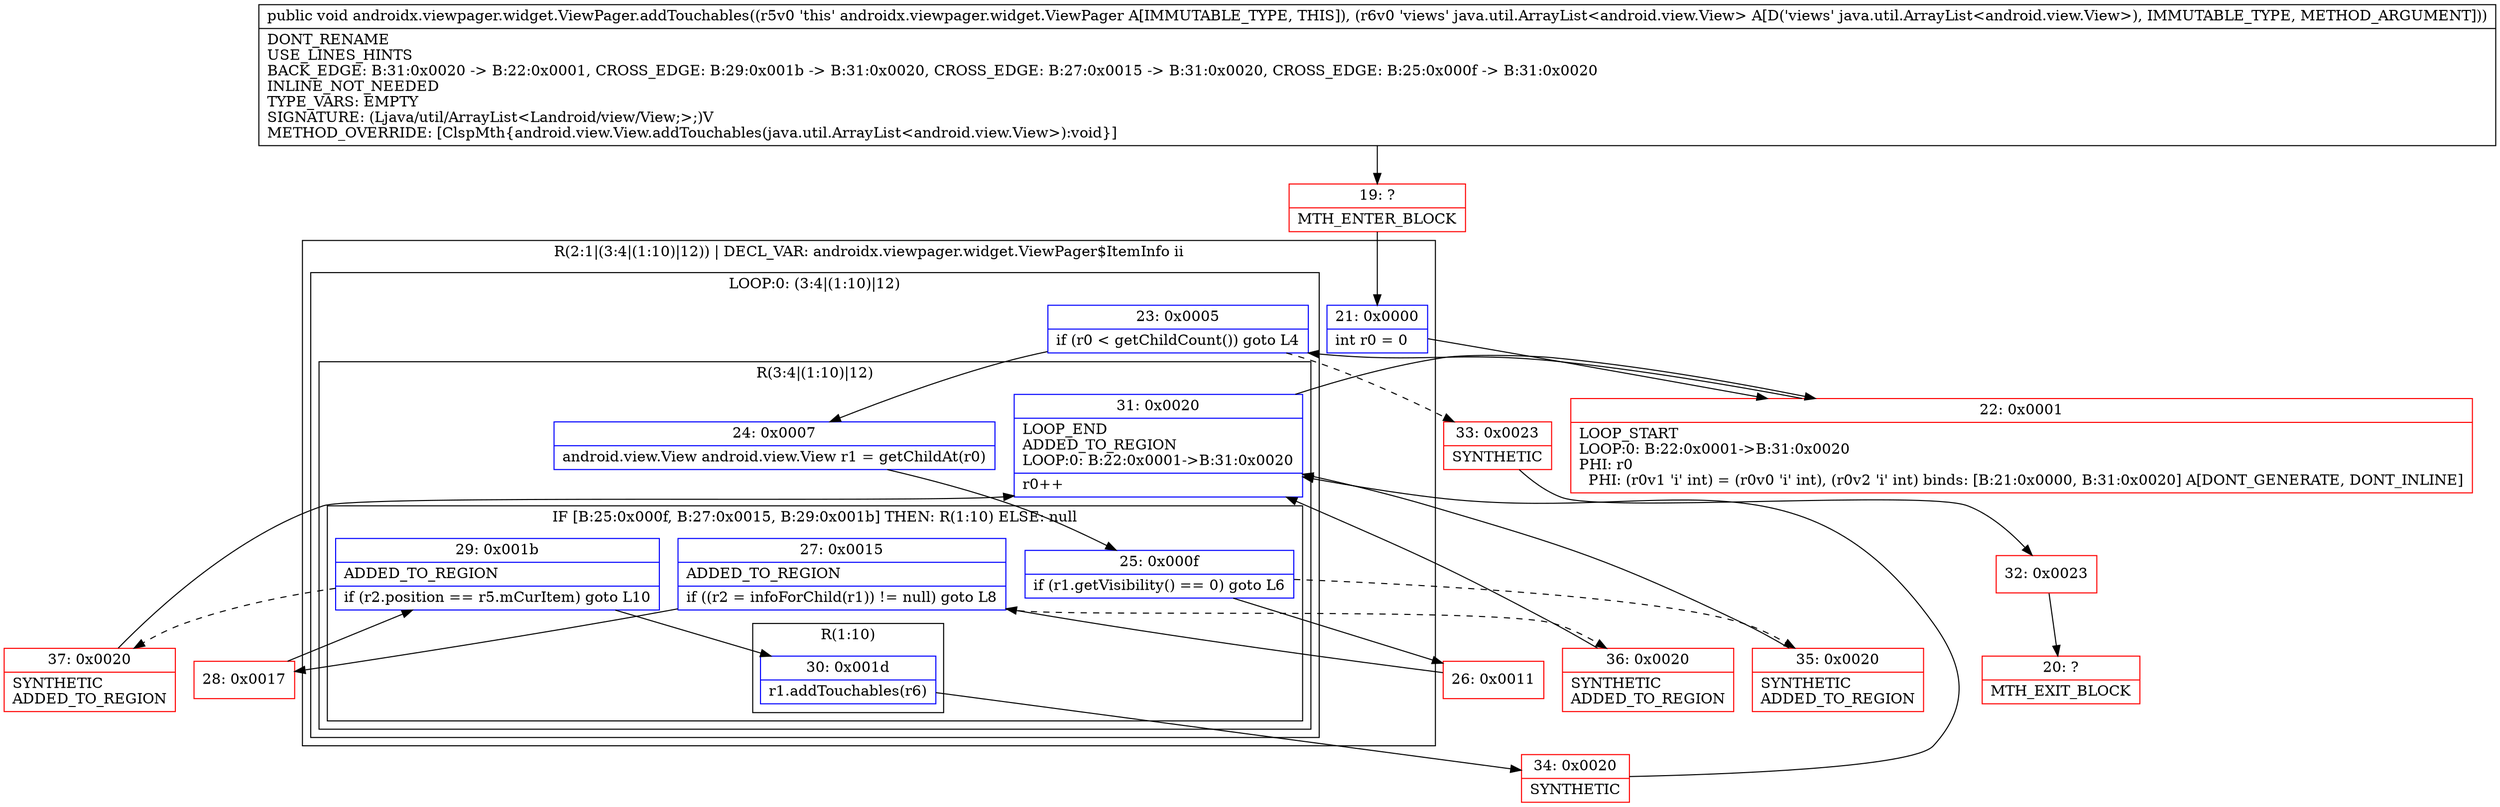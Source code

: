 digraph "CFG forandroidx.viewpager.widget.ViewPager.addTouchables(Ljava\/util\/ArrayList;)V" {
subgraph cluster_Region_2110564749 {
label = "R(2:1|(3:4|(1:10)|12)) | DECL_VAR: androidx.viewpager.widget.ViewPager$ItemInfo ii\l";
node [shape=record,color=blue];
Node_21 [shape=record,label="{21\:\ 0x0000|int r0 = 0\l}"];
subgraph cluster_LoopRegion_634955134 {
label = "LOOP:0: (3:4|(1:10)|12)";
node [shape=record,color=blue];
Node_23 [shape=record,label="{23\:\ 0x0005|if (r0 \< getChildCount()) goto L4\l}"];
subgraph cluster_Region_1167279923 {
label = "R(3:4|(1:10)|12)";
node [shape=record,color=blue];
Node_24 [shape=record,label="{24\:\ 0x0007|android.view.View android.view.View r1 = getChildAt(r0)\l}"];
subgraph cluster_IfRegion_994297920 {
label = "IF [B:25:0x000f, B:27:0x0015, B:29:0x001b] THEN: R(1:10) ELSE: null";
node [shape=record,color=blue];
Node_25 [shape=record,label="{25\:\ 0x000f|if (r1.getVisibility() == 0) goto L6\l}"];
Node_27 [shape=record,label="{27\:\ 0x0015|ADDED_TO_REGION\l|if ((r2 = infoForChild(r1)) != null) goto L8\l}"];
Node_29 [shape=record,label="{29\:\ 0x001b|ADDED_TO_REGION\l|if (r2.position == r5.mCurItem) goto L10\l}"];
subgraph cluster_Region_593206884 {
label = "R(1:10)";
node [shape=record,color=blue];
Node_30 [shape=record,label="{30\:\ 0x001d|r1.addTouchables(r6)\l}"];
}
}
Node_31 [shape=record,label="{31\:\ 0x0020|LOOP_END\lADDED_TO_REGION\lLOOP:0: B:22:0x0001\-\>B:31:0x0020\l|r0++\l}"];
}
}
}
Node_19 [shape=record,color=red,label="{19\:\ ?|MTH_ENTER_BLOCK\l}"];
Node_22 [shape=record,color=red,label="{22\:\ 0x0001|LOOP_START\lLOOP:0: B:22:0x0001\-\>B:31:0x0020\lPHI: r0 \l  PHI: (r0v1 'i' int) = (r0v0 'i' int), (r0v2 'i' int) binds: [B:21:0x0000, B:31:0x0020] A[DONT_GENERATE, DONT_INLINE]\l}"];
Node_26 [shape=record,color=red,label="{26\:\ 0x0011}"];
Node_28 [shape=record,color=red,label="{28\:\ 0x0017}"];
Node_34 [shape=record,color=red,label="{34\:\ 0x0020|SYNTHETIC\l}"];
Node_37 [shape=record,color=red,label="{37\:\ 0x0020|SYNTHETIC\lADDED_TO_REGION\l}"];
Node_36 [shape=record,color=red,label="{36\:\ 0x0020|SYNTHETIC\lADDED_TO_REGION\l}"];
Node_35 [shape=record,color=red,label="{35\:\ 0x0020|SYNTHETIC\lADDED_TO_REGION\l}"];
Node_33 [shape=record,color=red,label="{33\:\ 0x0023|SYNTHETIC\l}"];
Node_32 [shape=record,color=red,label="{32\:\ 0x0023}"];
Node_20 [shape=record,color=red,label="{20\:\ ?|MTH_EXIT_BLOCK\l}"];
MethodNode[shape=record,label="{public void androidx.viewpager.widget.ViewPager.addTouchables((r5v0 'this' androidx.viewpager.widget.ViewPager A[IMMUTABLE_TYPE, THIS]), (r6v0 'views' java.util.ArrayList\<android.view.View\> A[D('views' java.util.ArrayList\<android.view.View\>), IMMUTABLE_TYPE, METHOD_ARGUMENT]))  | DONT_RENAME\lUSE_LINES_HINTS\lBACK_EDGE: B:31:0x0020 \-\> B:22:0x0001, CROSS_EDGE: B:29:0x001b \-\> B:31:0x0020, CROSS_EDGE: B:27:0x0015 \-\> B:31:0x0020, CROSS_EDGE: B:25:0x000f \-\> B:31:0x0020\lINLINE_NOT_NEEDED\lTYPE_VARS: EMPTY\lSIGNATURE: (Ljava\/util\/ArrayList\<Landroid\/view\/View;\>;)V\lMETHOD_OVERRIDE: [ClspMth\{android.view.View.addTouchables(java.util.ArrayList\<android.view.View\>):void\}]\l}"];
MethodNode -> Node_19;Node_21 -> Node_22;
Node_23 -> Node_24;
Node_23 -> Node_33[style=dashed];
Node_24 -> Node_25;
Node_25 -> Node_26;
Node_25 -> Node_35[style=dashed];
Node_27 -> Node_28;
Node_27 -> Node_36[style=dashed];
Node_29 -> Node_30;
Node_29 -> Node_37[style=dashed];
Node_30 -> Node_34;
Node_31 -> Node_22;
Node_19 -> Node_21;
Node_22 -> Node_23;
Node_26 -> Node_27;
Node_28 -> Node_29;
Node_34 -> Node_31;
Node_37 -> Node_31;
Node_36 -> Node_31;
Node_35 -> Node_31;
Node_33 -> Node_32;
Node_32 -> Node_20;
}

